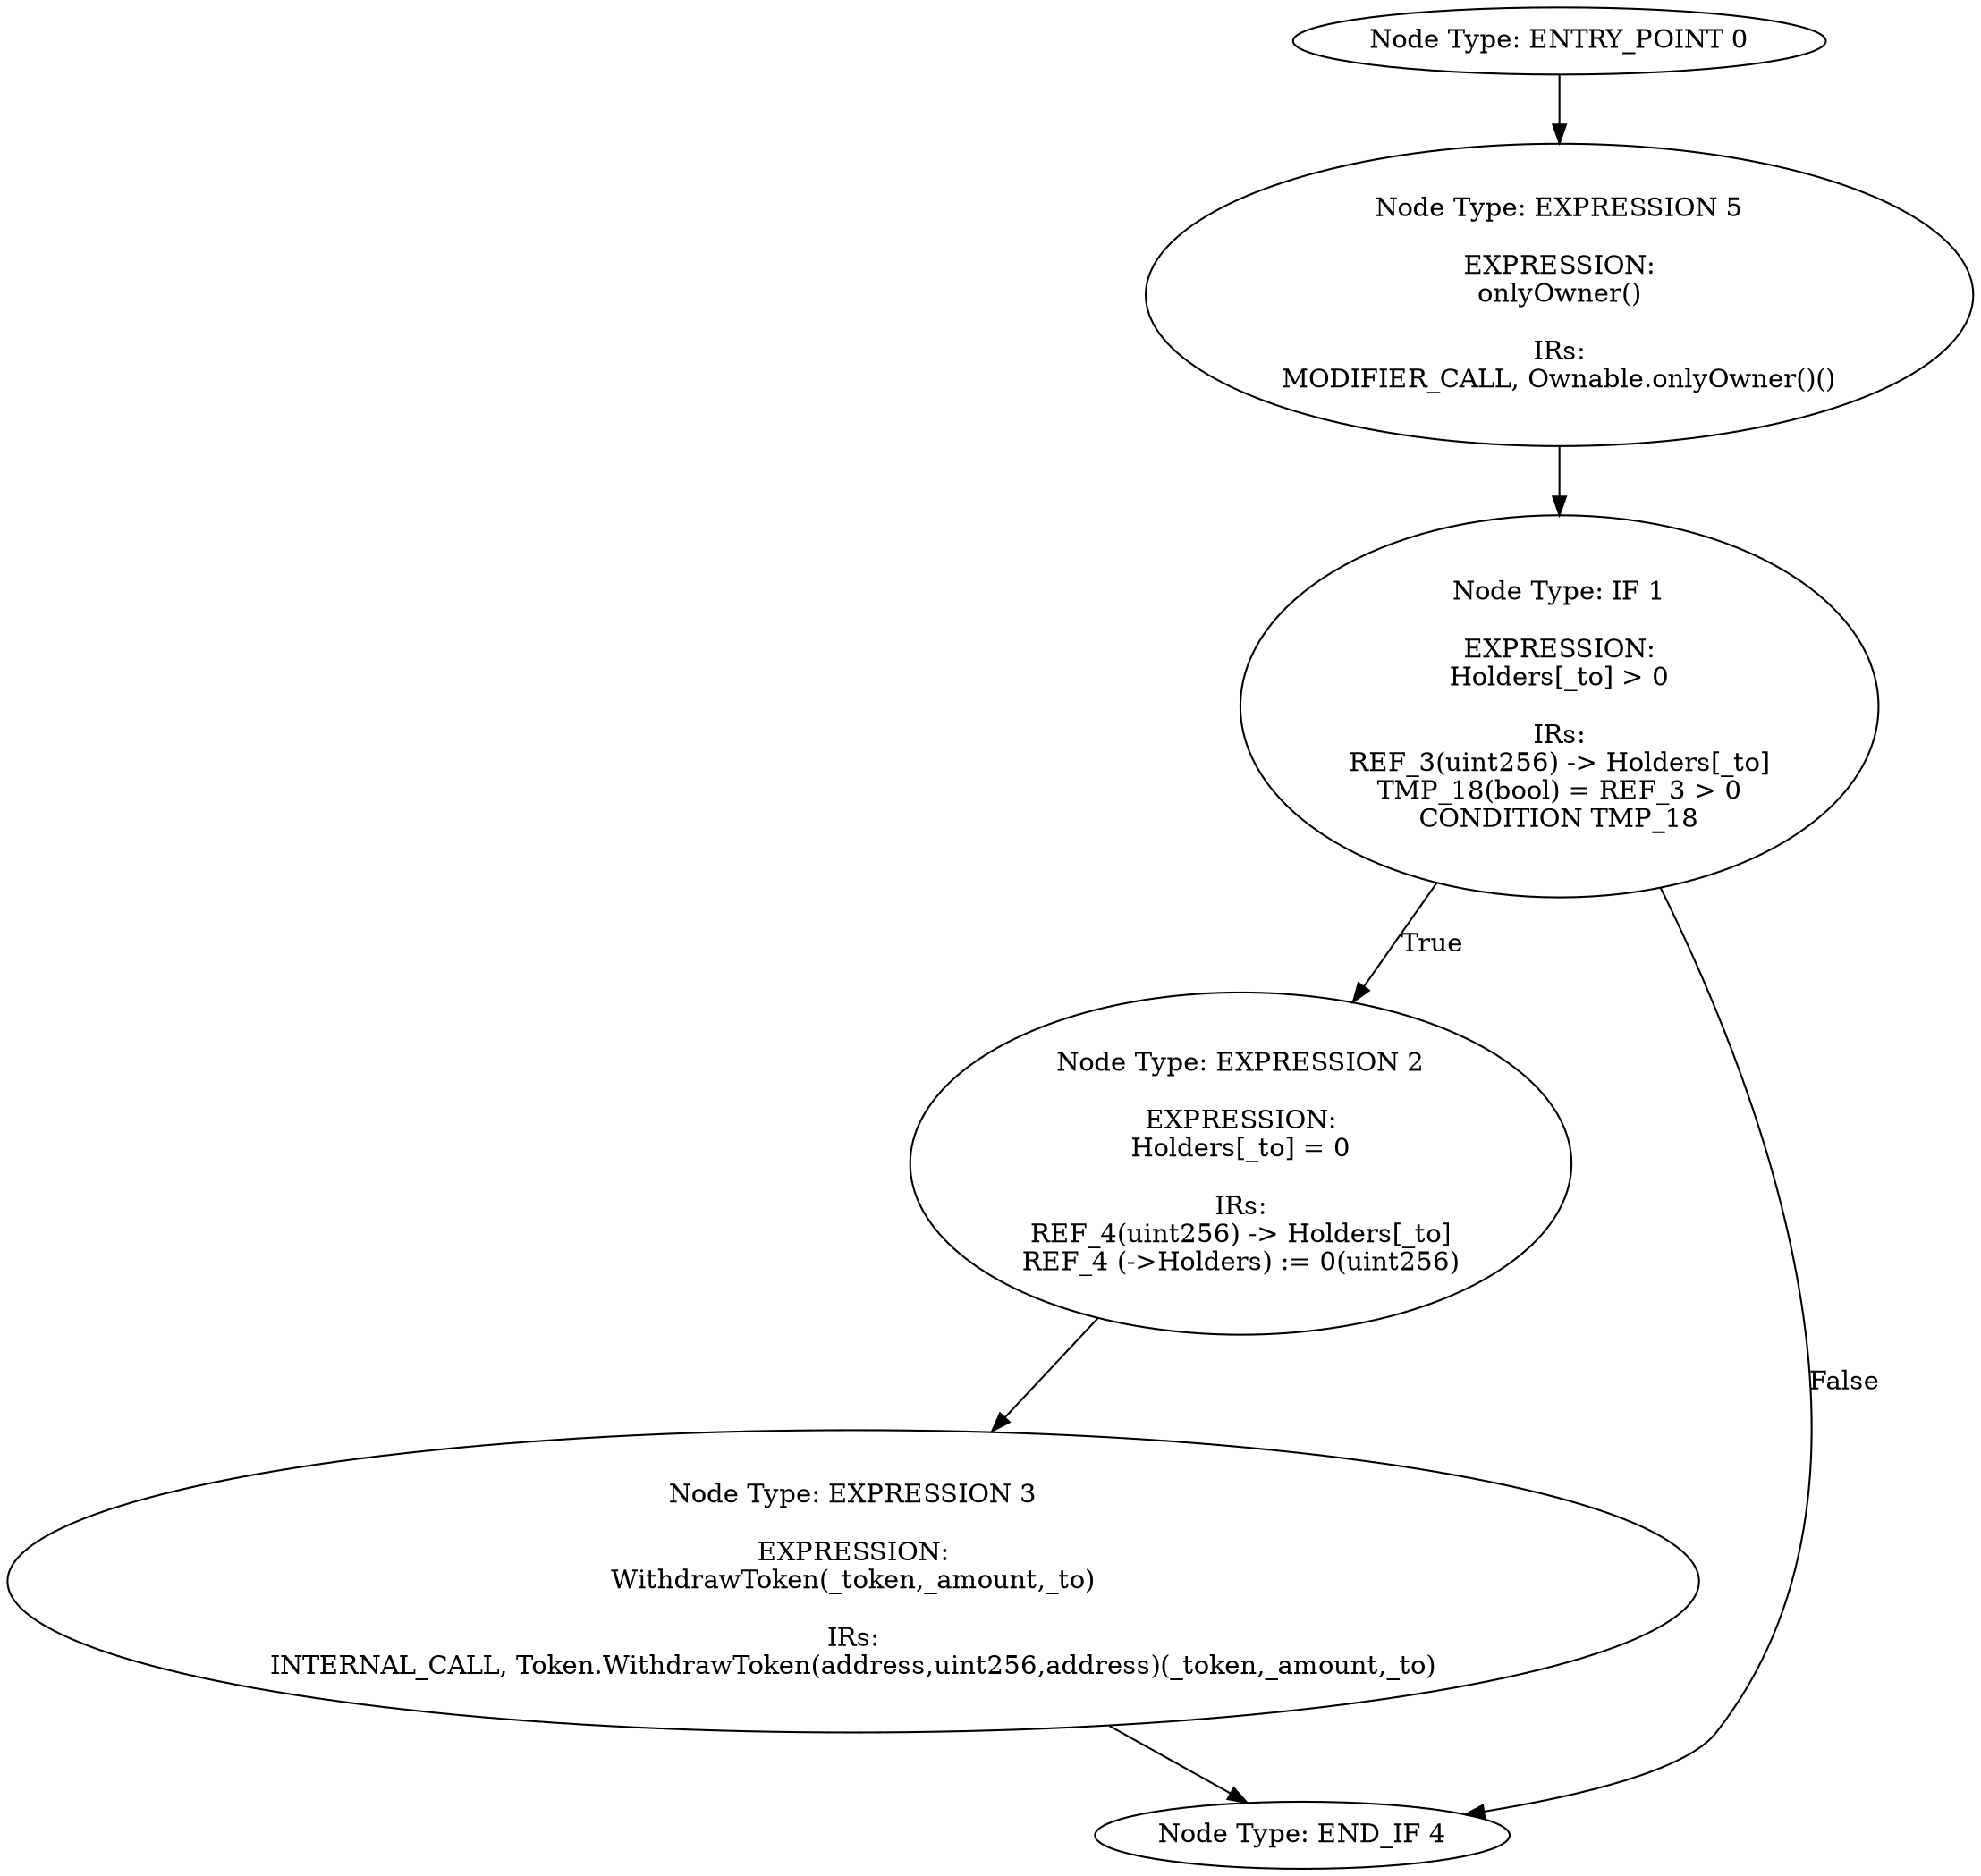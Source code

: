 digraph{
0[label="Node Type: ENTRY_POINT 0
"];
0->5;
1[label="Node Type: IF 1

EXPRESSION:
Holders[_to] > 0

IRs:
REF_3(uint256) -> Holders[_to]
TMP_18(bool) = REF_3 > 0
CONDITION TMP_18"];
1->2[label="True"];
1->4[label="False"];
2[label="Node Type: EXPRESSION 2

EXPRESSION:
Holders[_to] = 0

IRs:
REF_4(uint256) -> Holders[_to]
REF_4 (->Holders) := 0(uint256)"];
2->3;
3[label="Node Type: EXPRESSION 3

EXPRESSION:
WithdrawToken(_token,_amount,_to)

IRs:
INTERNAL_CALL, Token.WithdrawToken(address,uint256,address)(_token,_amount,_to)"];
3->4;
4[label="Node Type: END_IF 4
"];
5[label="Node Type: EXPRESSION 5

EXPRESSION:
onlyOwner()

IRs:
MODIFIER_CALL, Ownable.onlyOwner()()"];
5->1;
}
